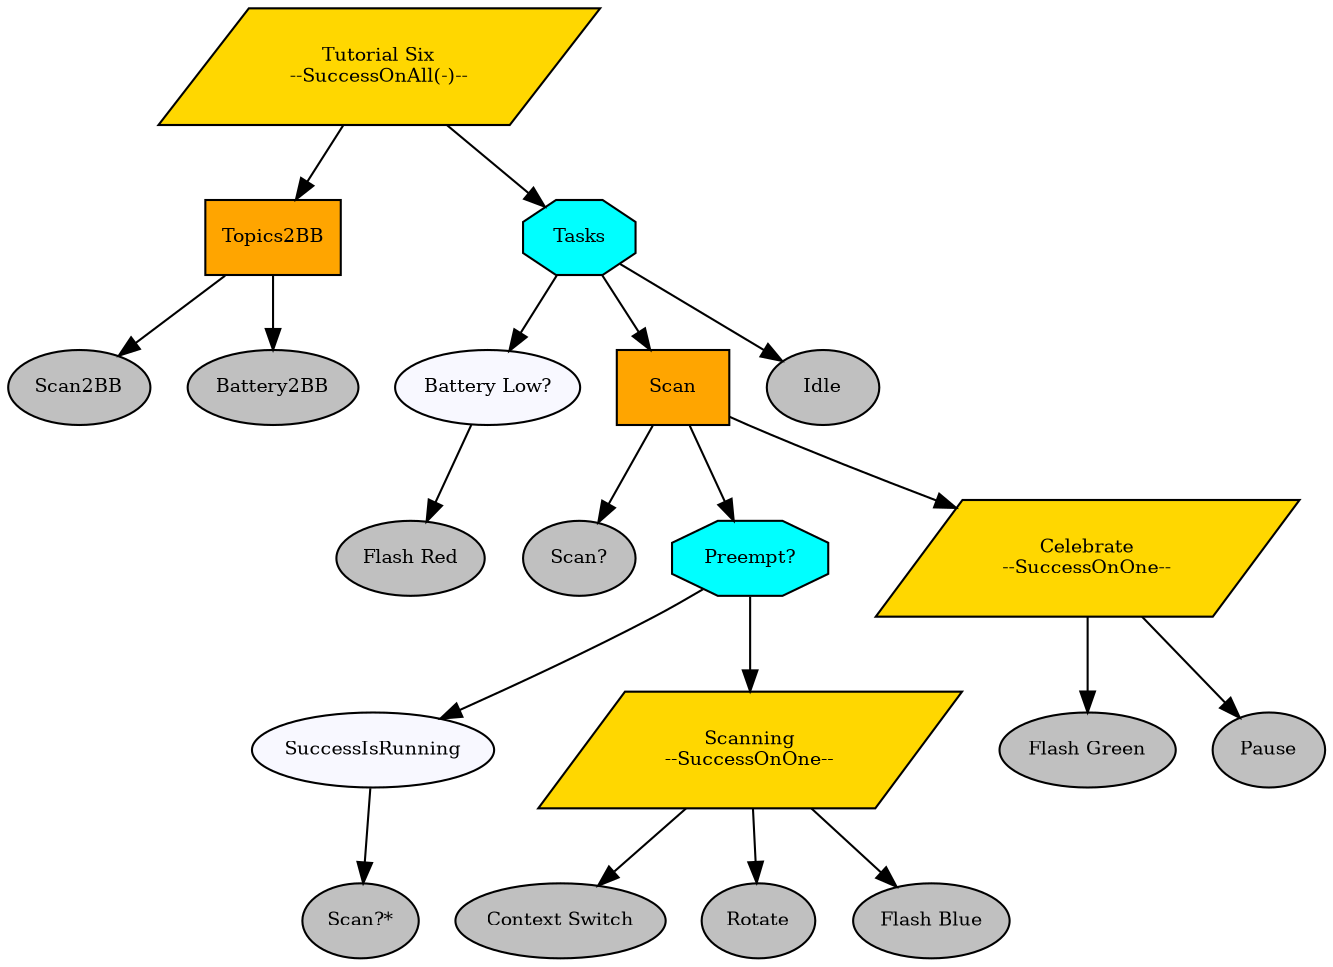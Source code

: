 digraph pastafarianism {
graph [fontname="times-roman"];
node [fontname="times-roman"];
edge [fontname="times-roman"];
"Tutorial Six" [label="Tutorial Six\n--SuccessOnAll(-)--", shape=parallelogram, style=filled, fillcolor=gold, fontsize=9, fontcolor=black];
Topics2BB [label=Topics2BB, shape=box, style=filled, fillcolor=orange, fontsize=9, fontcolor=black];
"Tutorial Six" -> Topics2BB;
Scan2BB [label=Scan2BB, shape=ellipse, style=filled, fillcolor=gray, fontsize=9, fontcolor=black];
Topics2BB -> Scan2BB;
Battery2BB [label=Battery2BB, shape=ellipse, style=filled, fillcolor=gray, fontsize=9, fontcolor=black];
Topics2BB -> Battery2BB;
Tasks [label=Tasks, shape=octagon, style=filled, fillcolor=cyan, fontsize=9, fontcolor=black];
"Tutorial Six" -> Tasks;
"Battery Low?" [label="Battery Low?", shape=ellipse, style=filled, fillcolor=ghostwhite, fontsize=9, fontcolor=black];
Tasks -> "Battery Low?";
"Flash Red" [label="Flash Red", shape=ellipse, style=filled, fillcolor=gray, fontsize=9, fontcolor=black];
"Battery Low?" -> "Flash Red";
Scan [label=Scan, shape=box, style=filled, fillcolor=orange, fontsize=9, fontcolor=black];
Tasks -> Scan;
"Scan?" [label="Scan?", shape=ellipse, style=filled, fillcolor=gray, fontsize=9, fontcolor=black];
Scan -> "Scan?";
"Preempt?" [label="Preempt?", shape=octagon, style=filled, fillcolor=cyan, fontsize=9, fontcolor=black];
Scan -> "Preempt?";
SuccessIsRunning [label=SuccessIsRunning, shape=ellipse, style=filled, fillcolor=ghostwhite, fontsize=9, fontcolor=black];
"Preempt?" -> SuccessIsRunning;
"Scan?*" [label="Scan?*", shape=ellipse, style=filled, fillcolor=gray, fontsize=9, fontcolor=black];
SuccessIsRunning -> "Scan?*";
Scanning [label="Scanning\n--SuccessOnOne--", shape=parallelogram, style=filled, fillcolor=gold, fontsize=9, fontcolor=black];
"Preempt?" -> Scanning;
"Context Switch" [label="Context Switch", shape=ellipse, style=filled, fillcolor=gray, fontsize=9, fontcolor=black];
Scanning -> "Context Switch";
Rotate [label=Rotate, shape=ellipse, style=filled, fillcolor=gray, fontsize=9, fontcolor=black];
Scanning -> Rotate;
"Flash Blue" [label="Flash Blue", shape=ellipse, style=filled, fillcolor=gray, fontsize=9, fontcolor=black];
Scanning -> "Flash Blue";
Celebrate [label="Celebrate\n--SuccessOnOne--", shape=parallelogram, style=filled, fillcolor=gold, fontsize=9, fontcolor=black];
Scan -> Celebrate;
"Flash Green" [label="Flash Green", shape=ellipse, style=filled, fillcolor=gray, fontsize=9, fontcolor=black];
Celebrate -> "Flash Green";
Pause [label=Pause, shape=ellipse, style=filled, fillcolor=gray, fontsize=9, fontcolor=black];
Celebrate -> Pause;
Idle [label=Idle, shape=ellipse, style=filled, fillcolor=gray, fontsize=9, fontcolor=black];
Tasks -> Idle;
}
